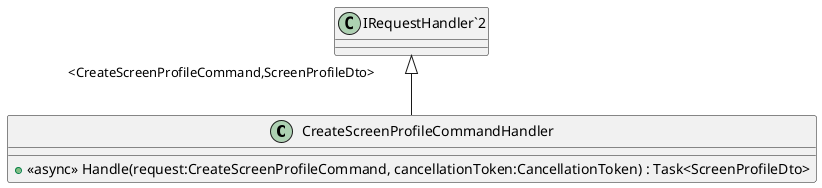 @startuml
class CreateScreenProfileCommandHandler {
    + <<async>> Handle(request:CreateScreenProfileCommand, cancellationToken:CancellationToken) : Task<ScreenProfileDto>
}
"IRequestHandler`2" "<CreateScreenProfileCommand,ScreenProfileDto>" <|-- CreateScreenProfileCommandHandler
@enduml
